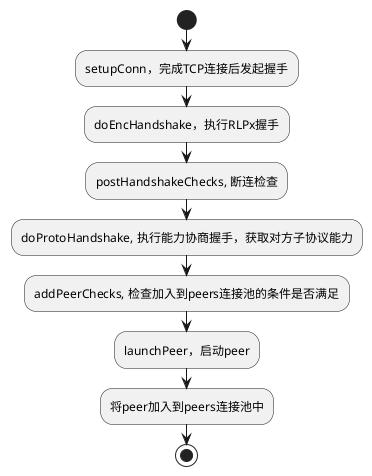@startuml

start
    :setupConn，完成TCP连接后发起握手;
    :doEncHandshake，执行RLPx握手;
    :postHandshakeChecks, 断连检查;
    :doProtoHandshake, 执行能力协商握手，获取对方子协议能力;
    :addPeerChecks, 检查加入到peers连接池的条件是否满足;
    :launchPeer，启动peer;
    :将peer加入到peers连接池中;

stop

@enduml